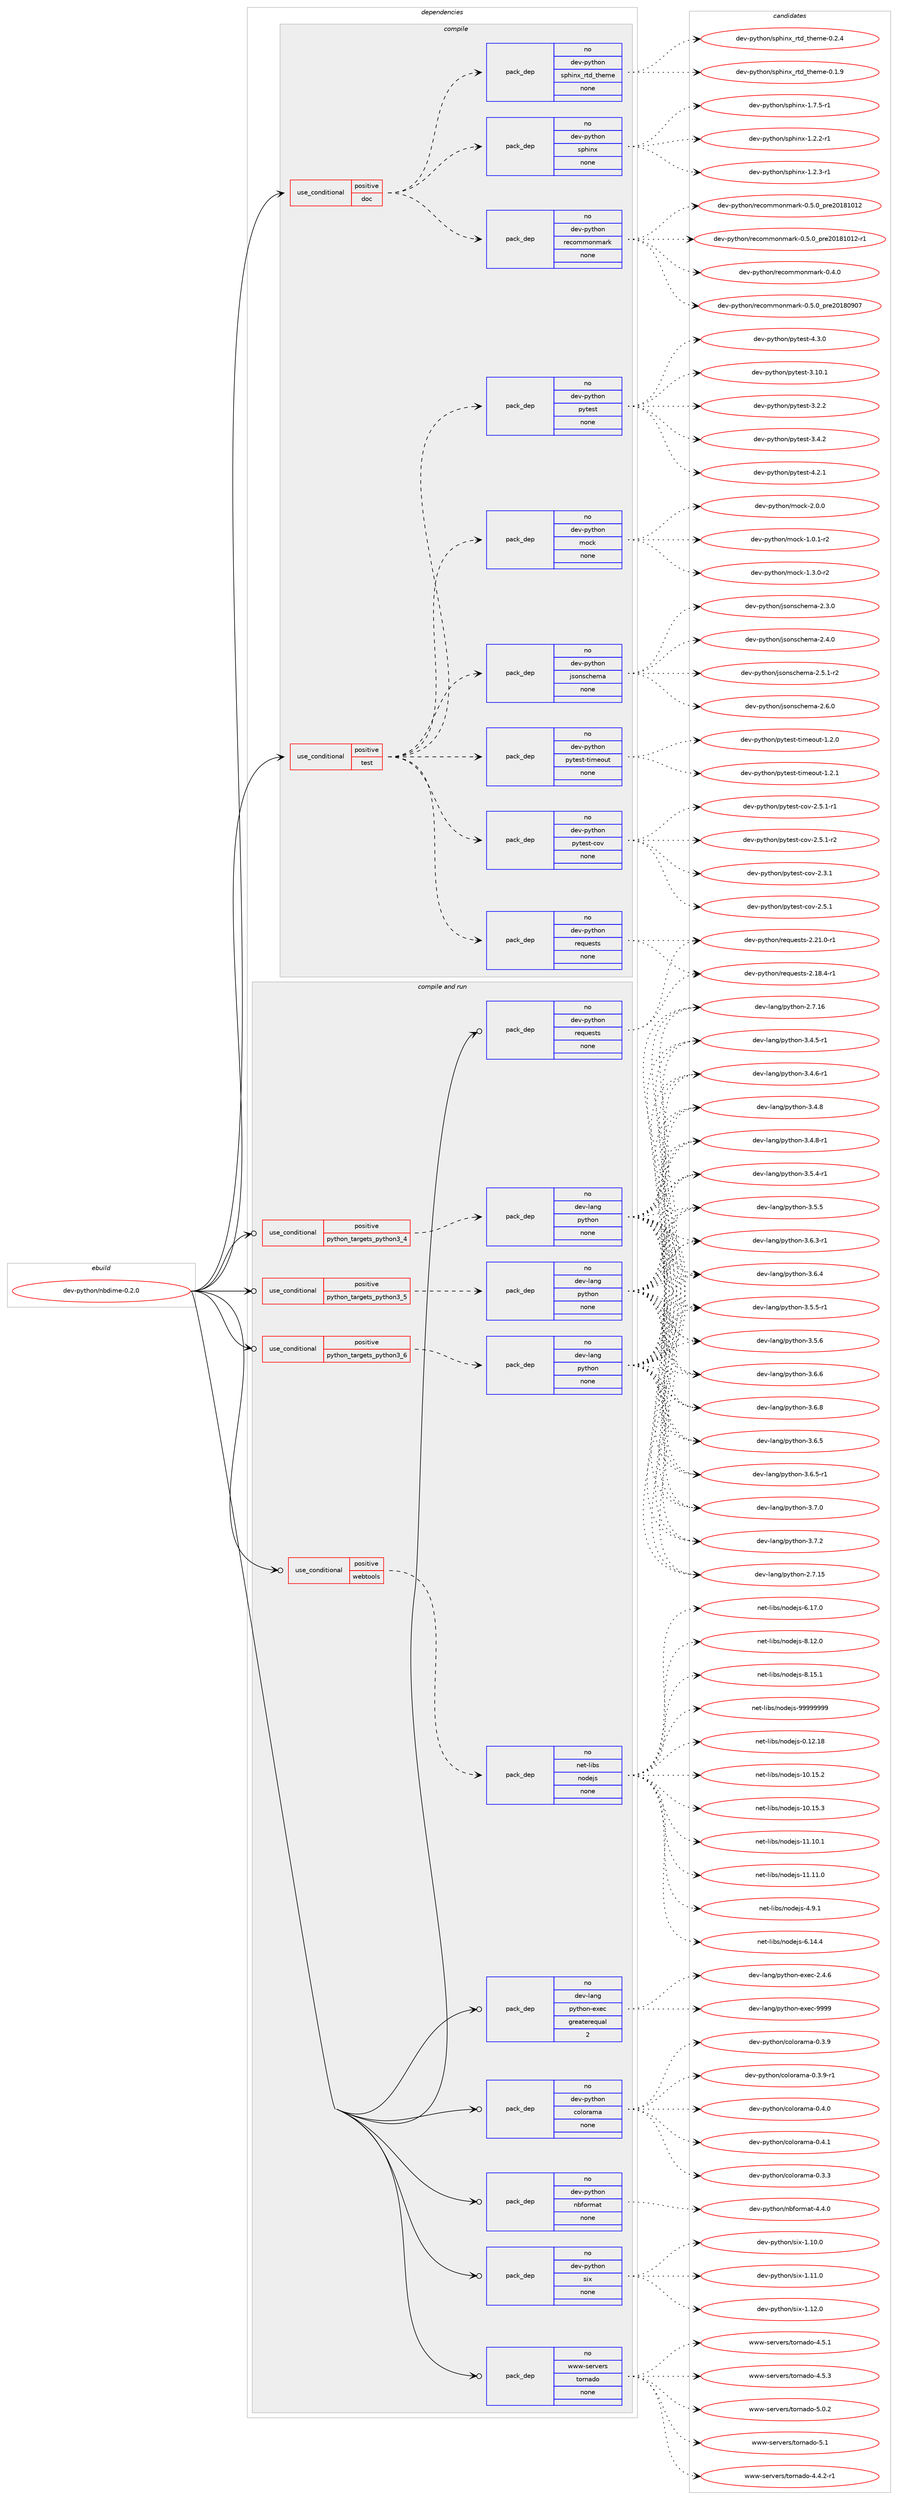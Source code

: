 digraph prolog {

# *************
# Graph options
# *************

newrank=true;
concentrate=true;
compound=true;
graph [rankdir=LR,fontname=Helvetica,fontsize=10,ranksep=1.5];#, ranksep=2.5, nodesep=0.2];
edge  [arrowhead=vee];
node  [fontname=Helvetica,fontsize=10];

# **********
# The ebuild
# **********

subgraph cluster_leftcol {
color=gray;
rank=same;
label=<<i>ebuild</i>>;
id [label="dev-python/nbdime-0.2.0", color=red, width=4, href="../dev-python/nbdime-0.2.0.svg"];
}

# ****************
# The dependencies
# ****************

subgraph cluster_midcol {
color=gray;
label=<<i>dependencies</i>>;
subgraph cluster_compile {
fillcolor="#eeeeee";
style=filled;
label=<<i>compile</i>>;
subgraph cond377939 {
dependency1420194 [label=<<TABLE BORDER="0" CELLBORDER="1" CELLSPACING="0" CELLPADDING="4"><TR><TD ROWSPAN="3" CELLPADDING="10">use_conditional</TD></TR><TR><TD>positive</TD></TR><TR><TD>doc</TD></TR></TABLE>>, shape=none, color=red];
subgraph pack1018981 {
dependency1420195 [label=<<TABLE BORDER="0" CELLBORDER="1" CELLSPACING="0" CELLPADDING="4" WIDTH="220"><TR><TD ROWSPAN="6" CELLPADDING="30">pack_dep</TD></TR><TR><TD WIDTH="110">no</TD></TR><TR><TD>dev-python</TD></TR><TR><TD>recommonmark</TD></TR><TR><TD>none</TD></TR><TR><TD></TD></TR></TABLE>>, shape=none, color=blue];
}
dependency1420194:e -> dependency1420195:w [weight=20,style="dashed",arrowhead="vee"];
subgraph pack1018982 {
dependency1420196 [label=<<TABLE BORDER="0" CELLBORDER="1" CELLSPACING="0" CELLPADDING="4" WIDTH="220"><TR><TD ROWSPAN="6" CELLPADDING="30">pack_dep</TD></TR><TR><TD WIDTH="110">no</TD></TR><TR><TD>dev-python</TD></TR><TR><TD>sphinx</TD></TR><TR><TD>none</TD></TR><TR><TD></TD></TR></TABLE>>, shape=none, color=blue];
}
dependency1420194:e -> dependency1420196:w [weight=20,style="dashed",arrowhead="vee"];
subgraph pack1018983 {
dependency1420197 [label=<<TABLE BORDER="0" CELLBORDER="1" CELLSPACING="0" CELLPADDING="4" WIDTH="220"><TR><TD ROWSPAN="6" CELLPADDING="30">pack_dep</TD></TR><TR><TD WIDTH="110">no</TD></TR><TR><TD>dev-python</TD></TR><TR><TD>sphinx_rtd_theme</TD></TR><TR><TD>none</TD></TR><TR><TD></TD></TR></TABLE>>, shape=none, color=blue];
}
dependency1420194:e -> dependency1420197:w [weight=20,style="dashed",arrowhead="vee"];
}
id:e -> dependency1420194:w [weight=20,style="solid",arrowhead="vee"];
subgraph cond377940 {
dependency1420198 [label=<<TABLE BORDER="0" CELLBORDER="1" CELLSPACING="0" CELLPADDING="4"><TR><TD ROWSPAN="3" CELLPADDING="10">use_conditional</TD></TR><TR><TD>positive</TD></TR><TR><TD>test</TD></TR></TABLE>>, shape=none, color=red];
subgraph pack1018984 {
dependency1420199 [label=<<TABLE BORDER="0" CELLBORDER="1" CELLSPACING="0" CELLPADDING="4" WIDTH="220"><TR><TD ROWSPAN="6" CELLPADDING="30">pack_dep</TD></TR><TR><TD WIDTH="110">no</TD></TR><TR><TD>dev-python</TD></TR><TR><TD>pytest</TD></TR><TR><TD>none</TD></TR><TR><TD></TD></TR></TABLE>>, shape=none, color=blue];
}
dependency1420198:e -> dependency1420199:w [weight=20,style="dashed",arrowhead="vee"];
subgraph pack1018985 {
dependency1420200 [label=<<TABLE BORDER="0" CELLBORDER="1" CELLSPACING="0" CELLPADDING="4" WIDTH="220"><TR><TD ROWSPAN="6" CELLPADDING="30">pack_dep</TD></TR><TR><TD WIDTH="110">no</TD></TR><TR><TD>dev-python</TD></TR><TR><TD>pytest-cov</TD></TR><TR><TD>none</TD></TR><TR><TD></TD></TR></TABLE>>, shape=none, color=blue];
}
dependency1420198:e -> dependency1420200:w [weight=20,style="dashed",arrowhead="vee"];
subgraph pack1018986 {
dependency1420201 [label=<<TABLE BORDER="0" CELLBORDER="1" CELLSPACING="0" CELLPADDING="4" WIDTH="220"><TR><TD ROWSPAN="6" CELLPADDING="30">pack_dep</TD></TR><TR><TD WIDTH="110">no</TD></TR><TR><TD>dev-python</TD></TR><TR><TD>pytest-timeout</TD></TR><TR><TD>none</TD></TR><TR><TD></TD></TR></TABLE>>, shape=none, color=blue];
}
dependency1420198:e -> dependency1420201:w [weight=20,style="dashed",arrowhead="vee"];
subgraph pack1018987 {
dependency1420202 [label=<<TABLE BORDER="0" CELLBORDER="1" CELLSPACING="0" CELLPADDING="4" WIDTH="220"><TR><TD ROWSPAN="6" CELLPADDING="30">pack_dep</TD></TR><TR><TD WIDTH="110">no</TD></TR><TR><TD>dev-python</TD></TR><TR><TD>jsonschema</TD></TR><TR><TD>none</TD></TR><TR><TD></TD></TR></TABLE>>, shape=none, color=blue];
}
dependency1420198:e -> dependency1420202:w [weight=20,style="dashed",arrowhead="vee"];
subgraph pack1018988 {
dependency1420203 [label=<<TABLE BORDER="0" CELLBORDER="1" CELLSPACING="0" CELLPADDING="4" WIDTH="220"><TR><TD ROWSPAN="6" CELLPADDING="30">pack_dep</TD></TR><TR><TD WIDTH="110">no</TD></TR><TR><TD>dev-python</TD></TR><TR><TD>mock</TD></TR><TR><TD>none</TD></TR><TR><TD></TD></TR></TABLE>>, shape=none, color=blue];
}
dependency1420198:e -> dependency1420203:w [weight=20,style="dashed",arrowhead="vee"];
subgraph pack1018989 {
dependency1420204 [label=<<TABLE BORDER="0" CELLBORDER="1" CELLSPACING="0" CELLPADDING="4" WIDTH="220"><TR><TD ROWSPAN="6" CELLPADDING="30">pack_dep</TD></TR><TR><TD WIDTH="110">no</TD></TR><TR><TD>dev-python</TD></TR><TR><TD>requests</TD></TR><TR><TD>none</TD></TR><TR><TD></TD></TR></TABLE>>, shape=none, color=blue];
}
dependency1420198:e -> dependency1420204:w [weight=20,style="dashed",arrowhead="vee"];
}
id:e -> dependency1420198:w [weight=20,style="solid",arrowhead="vee"];
}
subgraph cluster_compileandrun {
fillcolor="#eeeeee";
style=filled;
label=<<i>compile and run</i>>;
subgraph cond377941 {
dependency1420205 [label=<<TABLE BORDER="0" CELLBORDER="1" CELLSPACING="0" CELLPADDING="4"><TR><TD ROWSPAN="3" CELLPADDING="10">use_conditional</TD></TR><TR><TD>positive</TD></TR><TR><TD>python_targets_python3_4</TD></TR></TABLE>>, shape=none, color=red];
subgraph pack1018990 {
dependency1420206 [label=<<TABLE BORDER="0" CELLBORDER="1" CELLSPACING="0" CELLPADDING="4" WIDTH="220"><TR><TD ROWSPAN="6" CELLPADDING="30">pack_dep</TD></TR><TR><TD WIDTH="110">no</TD></TR><TR><TD>dev-lang</TD></TR><TR><TD>python</TD></TR><TR><TD>none</TD></TR><TR><TD></TD></TR></TABLE>>, shape=none, color=blue];
}
dependency1420205:e -> dependency1420206:w [weight=20,style="dashed",arrowhead="vee"];
}
id:e -> dependency1420205:w [weight=20,style="solid",arrowhead="odotvee"];
subgraph cond377942 {
dependency1420207 [label=<<TABLE BORDER="0" CELLBORDER="1" CELLSPACING="0" CELLPADDING="4"><TR><TD ROWSPAN="3" CELLPADDING="10">use_conditional</TD></TR><TR><TD>positive</TD></TR><TR><TD>python_targets_python3_5</TD></TR></TABLE>>, shape=none, color=red];
subgraph pack1018991 {
dependency1420208 [label=<<TABLE BORDER="0" CELLBORDER="1" CELLSPACING="0" CELLPADDING="4" WIDTH="220"><TR><TD ROWSPAN="6" CELLPADDING="30">pack_dep</TD></TR><TR><TD WIDTH="110">no</TD></TR><TR><TD>dev-lang</TD></TR><TR><TD>python</TD></TR><TR><TD>none</TD></TR><TR><TD></TD></TR></TABLE>>, shape=none, color=blue];
}
dependency1420207:e -> dependency1420208:w [weight=20,style="dashed",arrowhead="vee"];
}
id:e -> dependency1420207:w [weight=20,style="solid",arrowhead="odotvee"];
subgraph cond377943 {
dependency1420209 [label=<<TABLE BORDER="0" CELLBORDER="1" CELLSPACING="0" CELLPADDING="4"><TR><TD ROWSPAN="3" CELLPADDING="10">use_conditional</TD></TR><TR><TD>positive</TD></TR><TR><TD>python_targets_python3_6</TD></TR></TABLE>>, shape=none, color=red];
subgraph pack1018992 {
dependency1420210 [label=<<TABLE BORDER="0" CELLBORDER="1" CELLSPACING="0" CELLPADDING="4" WIDTH="220"><TR><TD ROWSPAN="6" CELLPADDING="30">pack_dep</TD></TR><TR><TD WIDTH="110">no</TD></TR><TR><TD>dev-lang</TD></TR><TR><TD>python</TD></TR><TR><TD>none</TD></TR><TR><TD></TD></TR></TABLE>>, shape=none, color=blue];
}
dependency1420209:e -> dependency1420210:w [weight=20,style="dashed",arrowhead="vee"];
}
id:e -> dependency1420209:w [weight=20,style="solid",arrowhead="odotvee"];
subgraph cond377944 {
dependency1420211 [label=<<TABLE BORDER="0" CELLBORDER="1" CELLSPACING="0" CELLPADDING="4"><TR><TD ROWSPAN="3" CELLPADDING="10">use_conditional</TD></TR><TR><TD>positive</TD></TR><TR><TD>webtools</TD></TR></TABLE>>, shape=none, color=red];
subgraph pack1018993 {
dependency1420212 [label=<<TABLE BORDER="0" CELLBORDER="1" CELLSPACING="0" CELLPADDING="4" WIDTH="220"><TR><TD ROWSPAN="6" CELLPADDING="30">pack_dep</TD></TR><TR><TD WIDTH="110">no</TD></TR><TR><TD>net-libs</TD></TR><TR><TD>nodejs</TD></TR><TR><TD>none</TD></TR><TR><TD></TD></TR></TABLE>>, shape=none, color=blue];
}
dependency1420211:e -> dependency1420212:w [weight=20,style="dashed",arrowhead="vee"];
}
id:e -> dependency1420211:w [weight=20,style="solid",arrowhead="odotvee"];
subgraph pack1018994 {
dependency1420213 [label=<<TABLE BORDER="0" CELLBORDER="1" CELLSPACING="0" CELLPADDING="4" WIDTH="220"><TR><TD ROWSPAN="6" CELLPADDING="30">pack_dep</TD></TR><TR><TD WIDTH="110">no</TD></TR><TR><TD>dev-lang</TD></TR><TR><TD>python-exec</TD></TR><TR><TD>greaterequal</TD></TR><TR><TD>2</TD></TR></TABLE>>, shape=none, color=blue];
}
id:e -> dependency1420213:w [weight=20,style="solid",arrowhead="odotvee"];
subgraph pack1018995 {
dependency1420214 [label=<<TABLE BORDER="0" CELLBORDER="1" CELLSPACING="0" CELLPADDING="4" WIDTH="220"><TR><TD ROWSPAN="6" CELLPADDING="30">pack_dep</TD></TR><TR><TD WIDTH="110">no</TD></TR><TR><TD>dev-python</TD></TR><TR><TD>colorama</TD></TR><TR><TD>none</TD></TR><TR><TD></TD></TR></TABLE>>, shape=none, color=blue];
}
id:e -> dependency1420214:w [weight=20,style="solid",arrowhead="odotvee"];
subgraph pack1018996 {
dependency1420215 [label=<<TABLE BORDER="0" CELLBORDER="1" CELLSPACING="0" CELLPADDING="4" WIDTH="220"><TR><TD ROWSPAN="6" CELLPADDING="30">pack_dep</TD></TR><TR><TD WIDTH="110">no</TD></TR><TR><TD>dev-python</TD></TR><TR><TD>nbformat</TD></TR><TR><TD>none</TD></TR><TR><TD></TD></TR></TABLE>>, shape=none, color=blue];
}
id:e -> dependency1420215:w [weight=20,style="solid",arrowhead="odotvee"];
subgraph pack1018997 {
dependency1420216 [label=<<TABLE BORDER="0" CELLBORDER="1" CELLSPACING="0" CELLPADDING="4" WIDTH="220"><TR><TD ROWSPAN="6" CELLPADDING="30">pack_dep</TD></TR><TR><TD WIDTH="110">no</TD></TR><TR><TD>dev-python</TD></TR><TR><TD>requests</TD></TR><TR><TD>none</TD></TR><TR><TD></TD></TR></TABLE>>, shape=none, color=blue];
}
id:e -> dependency1420216:w [weight=20,style="solid",arrowhead="odotvee"];
subgraph pack1018998 {
dependency1420217 [label=<<TABLE BORDER="0" CELLBORDER="1" CELLSPACING="0" CELLPADDING="4" WIDTH="220"><TR><TD ROWSPAN="6" CELLPADDING="30">pack_dep</TD></TR><TR><TD WIDTH="110">no</TD></TR><TR><TD>dev-python</TD></TR><TR><TD>six</TD></TR><TR><TD>none</TD></TR><TR><TD></TD></TR></TABLE>>, shape=none, color=blue];
}
id:e -> dependency1420217:w [weight=20,style="solid",arrowhead="odotvee"];
subgraph pack1018999 {
dependency1420218 [label=<<TABLE BORDER="0" CELLBORDER="1" CELLSPACING="0" CELLPADDING="4" WIDTH="220"><TR><TD ROWSPAN="6" CELLPADDING="30">pack_dep</TD></TR><TR><TD WIDTH="110">no</TD></TR><TR><TD>www-servers</TD></TR><TR><TD>tornado</TD></TR><TR><TD>none</TD></TR><TR><TD></TD></TR></TABLE>>, shape=none, color=blue];
}
id:e -> dependency1420218:w [weight=20,style="solid",arrowhead="odotvee"];
}
subgraph cluster_run {
fillcolor="#eeeeee";
style=filled;
label=<<i>run</i>>;
}
}

# **************
# The candidates
# **************

subgraph cluster_choices {
rank=same;
color=gray;
label=<<i>candidates</i>>;

subgraph choice1018981 {
color=black;
nodesep=1;
choice10010111845112121116104111110471141019911110910911111010997114107454846524648 [label="dev-python/recommonmark-0.4.0", color=red, width=4,href="../dev-python/recommonmark-0.4.0.svg"];
choice10010111845112121116104111110471141019911110910911111010997114107454846534648951121141015048495648574855 [label="dev-python/recommonmark-0.5.0_pre20180907", color=red, width=4,href="../dev-python/recommonmark-0.5.0_pre20180907.svg"];
choice10010111845112121116104111110471141019911110910911111010997114107454846534648951121141015048495649484950 [label="dev-python/recommonmark-0.5.0_pre20181012", color=red, width=4,href="../dev-python/recommonmark-0.5.0_pre20181012.svg"];
choice100101118451121211161041111104711410199111109109111110109971141074548465346489511211410150484956494849504511449 [label="dev-python/recommonmark-0.5.0_pre20181012-r1", color=red, width=4,href="../dev-python/recommonmark-0.5.0_pre20181012-r1.svg"];
dependency1420195:e -> choice10010111845112121116104111110471141019911110910911111010997114107454846524648:w [style=dotted,weight="100"];
dependency1420195:e -> choice10010111845112121116104111110471141019911110910911111010997114107454846534648951121141015048495648574855:w [style=dotted,weight="100"];
dependency1420195:e -> choice10010111845112121116104111110471141019911110910911111010997114107454846534648951121141015048495649484950:w [style=dotted,weight="100"];
dependency1420195:e -> choice100101118451121211161041111104711410199111109109111110109971141074548465346489511211410150484956494849504511449:w [style=dotted,weight="100"];
}
subgraph choice1018982 {
color=black;
nodesep=1;
choice10010111845112121116104111110471151121041051101204549465046504511449 [label="dev-python/sphinx-1.2.2-r1", color=red, width=4,href="../dev-python/sphinx-1.2.2-r1.svg"];
choice10010111845112121116104111110471151121041051101204549465046514511449 [label="dev-python/sphinx-1.2.3-r1", color=red, width=4,href="../dev-python/sphinx-1.2.3-r1.svg"];
choice10010111845112121116104111110471151121041051101204549465546534511449 [label="dev-python/sphinx-1.7.5-r1", color=red, width=4,href="../dev-python/sphinx-1.7.5-r1.svg"];
dependency1420196:e -> choice10010111845112121116104111110471151121041051101204549465046504511449:w [style=dotted,weight="100"];
dependency1420196:e -> choice10010111845112121116104111110471151121041051101204549465046514511449:w [style=dotted,weight="100"];
dependency1420196:e -> choice10010111845112121116104111110471151121041051101204549465546534511449:w [style=dotted,weight="100"];
}
subgraph choice1018983 {
color=black;
nodesep=1;
choice10010111845112121116104111110471151121041051101209511411610095116104101109101454846494657 [label="dev-python/sphinx_rtd_theme-0.1.9", color=red, width=4,href="../dev-python/sphinx_rtd_theme-0.1.9.svg"];
choice10010111845112121116104111110471151121041051101209511411610095116104101109101454846504652 [label="dev-python/sphinx_rtd_theme-0.2.4", color=red, width=4,href="../dev-python/sphinx_rtd_theme-0.2.4.svg"];
dependency1420197:e -> choice10010111845112121116104111110471151121041051101209511411610095116104101109101454846494657:w [style=dotted,weight="100"];
dependency1420197:e -> choice10010111845112121116104111110471151121041051101209511411610095116104101109101454846504652:w [style=dotted,weight="100"];
}
subgraph choice1018984 {
color=black;
nodesep=1;
choice100101118451121211161041111104711212111610111511645514649484649 [label="dev-python/pytest-3.10.1", color=red, width=4,href="../dev-python/pytest-3.10.1.svg"];
choice1001011184511212111610411111047112121116101115116455146504650 [label="dev-python/pytest-3.2.2", color=red, width=4,href="../dev-python/pytest-3.2.2.svg"];
choice1001011184511212111610411111047112121116101115116455146524650 [label="dev-python/pytest-3.4.2", color=red, width=4,href="../dev-python/pytest-3.4.2.svg"];
choice1001011184511212111610411111047112121116101115116455246504649 [label="dev-python/pytest-4.2.1", color=red, width=4,href="../dev-python/pytest-4.2.1.svg"];
choice1001011184511212111610411111047112121116101115116455246514648 [label="dev-python/pytest-4.3.0", color=red, width=4,href="../dev-python/pytest-4.3.0.svg"];
dependency1420199:e -> choice100101118451121211161041111104711212111610111511645514649484649:w [style=dotted,weight="100"];
dependency1420199:e -> choice1001011184511212111610411111047112121116101115116455146504650:w [style=dotted,weight="100"];
dependency1420199:e -> choice1001011184511212111610411111047112121116101115116455146524650:w [style=dotted,weight="100"];
dependency1420199:e -> choice1001011184511212111610411111047112121116101115116455246504649:w [style=dotted,weight="100"];
dependency1420199:e -> choice1001011184511212111610411111047112121116101115116455246514648:w [style=dotted,weight="100"];
}
subgraph choice1018985 {
color=black;
nodesep=1;
choice10010111845112121116104111110471121211161011151164599111118455046514649 [label="dev-python/pytest-cov-2.3.1", color=red, width=4,href="../dev-python/pytest-cov-2.3.1.svg"];
choice10010111845112121116104111110471121211161011151164599111118455046534649 [label="dev-python/pytest-cov-2.5.1", color=red, width=4,href="../dev-python/pytest-cov-2.5.1.svg"];
choice100101118451121211161041111104711212111610111511645991111184550465346494511449 [label="dev-python/pytest-cov-2.5.1-r1", color=red, width=4,href="../dev-python/pytest-cov-2.5.1-r1.svg"];
choice100101118451121211161041111104711212111610111511645991111184550465346494511450 [label="dev-python/pytest-cov-2.5.1-r2", color=red, width=4,href="../dev-python/pytest-cov-2.5.1-r2.svg"];
dependency1420200:e -> choice10010111845112121116104111110471121211161011151164599111118455046514649:w [style=dotted,weight="100"];
dependency1420200:e -> choice10010111845112121116104111110471121211161011151164599111118455046534649:w [style=dotted,weight="100"];
dependency1420200:e -> choice100101118451121211161041111104711212111610111511645991111184550465346494511449:w [style=dotted,weight="100"];
dependency1420200:e -> choice100101118451121211161041111104711212111610111511645991111184550465346494511450:w [style=dotted,weight="100"];
}
subgraph choice1018986 {
color=black;
nodesep=1;
choice100101118451121211161041111104711212111610111511645116105109101111117116454946504648 [label="dev-python/pytest-timeout-1.2.0", color=red, width=4,href="../dev-python/pytest-timeout-1.2.0.svg"];
choice100101118451121211161041111104711212111610111511645116105109101111117116454946504649 [label="dev-python/pytest-timeout-1.2.1", color=red, width=4,href="../dev-python/pytest-timeout-1.2.1.svg"];
dependency1420201:e -> choice100101118451121211161041111104711212111610111511645116105109101111117116454946504648:w [style=dotted,weight="100"];
dependency1420201:e -> choice100101118451121211161041111104711212111610111511645116105109101111117116454946504649:w [style=dotted,weight="100"];
}
subgraph choice1018987 {
color=black;
nodesep=1;
choice10010111845112121116104111110471061151111101159910410110997455046514648 [label="dev-python/jsonschema-2.3.0", color=red, width=4,href="../dev-python/jsonschema-2.3.0.svg"];
choice10010111845112121116104111110471061151111101159910410110997455046524648 [label="dev-python/jsonschema-2.4.0", color=red, width=4,href="../dev-python/jsonschema-2.4.0.svg"];
choice100101118451121211161041111104710611511111011599104101109974550465346494511450 [label="dev-python/jsonschema-2.5.1-r2", color=red, width=4,href="../dev-python/jsonschema-2.5.1-r2.svg"];
choice10010111845112121116104111110471061151111101159910410110997455046544648 [label="dev-python/jsonschema-2.6.0", color=red, width=4,href="../dev-python/jsonschema-2.6.0.svg"];
dependency1420202:e -> choice10010111845112121116104111110471061151111101159910410110997455046514648:w [style=dotted,weight="100"];
dependency1420202:e -> choice10010111845112121116104111110471061151111101159910410110997455046524648:w [style=dotted,weight="100"];
dependency1420202:e -> choice100101118451121211161041111104710611511111011599104101109974550465346494511450:w [style=dotted,weight="100"];
dependency1420202:e -> choice10010111845112121116104111110471061151111101159910410110997455046544648:w [style=dotted,weight="100"];
}
subgraph choice1018988 {
color=black;
nodesep=1;
choice1001011184511212111610411111047109111991074549464846494511450 [label="dev-python/mock-1.0.1-r2", color=red, width=4,href="../dev-python/mock-1.0.1-r2.svg"];
choice1001011184511212111610411111047109111991074549465146484511450 [label="dev-python/mock-1.3.0-r2", color=red, width=4,href="../dev-python/mock-1.3.0-r2.svg"];
choice100101118451121211161041111104710911199107455046484648 [label="dev-python/mock-2.0.0", color=red, width=4,href="../dev-python/mock-2.0.0.svg"];
dependency1420203:e -> choice1001011184511212111610411111047109111991074549464846494511450:w [style=dotted,weight="100"];
dependency1420203:e -> choice1001011184511212111610411111047109111991074549465146484511450:w [style=dotted,weight="100"];
dependency1420203:e -> choice100101118451121211161041111104710911199107455046484648:w [style=dotted,weight="100"];
}
subgraph choice1018989 {
color=black;
nodesep=1;
choice1001011184511212111610411111047114101113117101115116115455046495646524511449 [label="dev-python/requests-2.18.4-r1", color=red, width=4,href="../dev-python/requests-2.18.4-r1.svg"];
choice1001011184511212111610411111047114101113117101115116115455046504946484511449 [label="dev-python/requests-2.21.0-r1", color=red, width=4,href="../dev-python/requests-2.21.0-r1.svg"];
dependency1420204:e -> choice1001011184511212111610411111047114101113117101115116115455046495646524511449:w [style=dotted,weight="100"];
dependency1420204:e -> choice1001011184511212111610411111047114101113117101115116115455046504946484511449:w [style=dotted,weight="100"];
}
subgraph choice1018990 {
color=black;
nodesep=1;
choice10010111845108971101034711212111610411111045504655464953 [label="dev-lang/python-2.7.15", color=red, width=4,href="../dev-lang/python-2.7.15.svg"];
choice10010111845108971101034711212111610411111045504655464954 [label="dev-lang/python-2.7.16", color=red, width=4,href="../dev-lang/python-2.7.16.svg"];
choice1001011184510897110103471121211161041111104551465246534511449 [label="dev-lang/python-3.4.5-r1", color=red, width=4,href="../dev-lang/python-3.4.5-r1.svg"];
choice1001011184510897110103471121211161041111104551465246544511449 [label="dev-lang/python-3.4.6-r1", color=red, width=4,href="../dev-lang/python-3.4.6-r1.svg"];
choice100101118451089711010347112121116104111110455146524656 [label="dev-lang/python-3.4.8", color=red, width=4,href="../dev-lang/python-3.4.8.svg"];
choice1001011184510897110103471121211161041111104551465246564511449 [label="dev-lang/python-3.4.8-r1", color=red, width=4,href="../dev-lang/python-3.4.8-r1.svg"];
choice1001011184510897110103471121211161041111104551465346524511449 [label="dev-lang/python-3.5.4-r1", color=red, width=4,href="../dev-lang/python-3.5.4-r1.svg"];
choice100101118451089711010347112121116104111110455146534653 [label="dev-lang/python-3.5.5", color=red, width=4,href="../dev-lang/python-3.5.5.svg"];
choice1001011184510897110103471121211161041111104551465346534511449 [label="dev-lang/python-3.5.5-r1", color=red, width=4,href="../dev-lang/python-3.5.5-r1.svg"];
choice100101118451089711010347112121116104111110455146534654 [label="dev-lang/python-3.5.6", color=red, width=4,href="../dev-lang/python-3.5.6.svg"];
choice1001011184510897110103471121211161041111104551465446514511449 [label="dev-lang/python-3.6.3-r1", color=red, width=4,href="../dev-lang/python-3.6.3-r1.svg"];
choice100101118451089711010347112121116104111110455146544652 [label="dev-lang/python-3.6.4", color=red, width=4,href="../dev-lang/python-3.6.4.svg"];
choice100101118451089711010347112121116104111110455146544653 [label="dev-lang/python-3.6.5", color=red, width=4,href="../dev-lang/python-3.6.5.svg"];
choice1001011184510897110103471121211161041111104551465446534511449 [label="dev-lang/python-3.6.5-r1", color=red, width=4,href="../dev-lang/python-3.6.5-r1.svg"];
choice100101118451089711010347112121116104111110455146544654 [label="dev-lang/python-3.6.6", color=red, width=4,href="../dev-lang/python-3.6.6.svg"];
choice100101118451089711010347112121116104111110455146544656 [label="dev-lang/python-3.6.8", color=red, width=4,href="../dev-lang/python-3.6.8.svg"];
choice100101118451089711010347112121116104111110455146554648 [label="dev-lang/python-3.7.0", color=red, width=4,href="../dev-lang/python-3.7.0.svg"];
choice100101118451089711010347112121116104111110455146554650 [label="dev-lang/python-3.7.2", color=red, width=4,href="../dev-lang/python-3.7.2.svg"];
dependency1420206:e -> choice10010111845108971101034711212111610411111045504655464953:w [style=dotted,weight="100"];
dependency1420206:e -> choice10010111845108971101034711212111610411111045504655464954:w [style=dotted,weight="100"];
dependency1420206:e -> choice1001011184510897110103471121211161041111104551465246534511449:w [style=dotted,weight="100"];
dependency1420206:e -> choice1001011184510897110103471121211161041111104551465246544511449:w [style=dotted,weight="100"];
dependency1420206:e -> choice100101118451089711010347112121116104111110455146524656:w [style=dotted,weight="100"];
dependency1420206:e -> choice1001011184510897110103471121211161041111104551465246564511449:w [style=dotted,weight="100"];
dependency1420206:e -> choice1001011184510897110103471121211161041111104551465346524511449:w [style=dotted,weight="100"];
dependency1420206:e -> choice100101118451089711010347112121116104111110455146534653:w [style=dotted,weight="100"];
dependency1420206:e -> choice1001011184510897110103471121211161041111104551465346534511449:w [style=dotted,weight="100"];
dependency1420206:e -> choice100101118451089711010347112121116104111110455146534654:w [style=dotted,weight="100"];
dependency1420206:e -> choice1001011184510897110103471121211161041111104551465446514511449:w [style=dotted,weight="100"];
dependency1420206:e -> choice100101118451089711010347112121116104111110455146544652:w [style=dotted,weight="100"];
dependency1420206:e -> choice100101118451089711010347112121116104111110455146544653:w [style=dotted,weight="100"];
dependency1420206:e -> choice1001011184510897110103471121211161041111104551465446534511449:w [style=dotted,weight="100"];
dependency1420206:e -> choice100101118451089711010347112121116104111110455146544654:w [style=dotted,weight="100"];
dependency1420206:e -> choice100101118451089711010347112121116104111110455146544656:w [style=dotted,weight="100"];
dependency1420206:e -> choice100101118451089711010347112121116104111110455146554648:w [style=dotted,weight="100"];
dependency1420206:e -> choice100101118451089711010347112121116104111110455146554650:w [style=dotted,weight="100"];
}
subgraph choice1018991 {
color=black;
nodesep=1;
choice10010111845108971101034711212111610411111045504655464953 [label="dev-lang/python-2.7.15", color=red, width=4,href="../dev-lang/python-2.7.15.svg"];
choice10010111845108971101034711212111610411111045504655464954 [label="dev-lang/python-2.7.16", color=red, width=4,href="../dev-lang/python-2.7.16.svg"];
choice1001011184510897110103471121211161041111104551465246534511449 [label="dev-lang/python-3.4.5-r1", color=red, width=4,href="../dev-lang/python-3.4.5-r1.svg"];
choice1001011184510897110103471121211161041111104551465246544511449 [label="dev-lang/python-3.4.6-r1", color=red, width=4,href="../dev-lang/python-3.4.6-r1.svg"];
choice100101118451089711010347112121116104111110455146524656 [label="dev-lang/python-3.4.8", color=red, width=4,href="../dev-lang/python-3.4.8.svg"];
choice1001011184510897110103471121211161041111104551465246564511449 [label="dev-lang/python-3.4.8-r1", color=red, width=4,href="../dev-lang/python-3.4.8-r1.svg"];
choice1001011184510897110103471121211161041111104551465346524511449 [label="dev-lang/python-3.5.4-r1", color=red, width=4,href="../dev-lang/python-3.5.4-r1.svg"];
choice100101118451089711010347112121116104111110455146534653 [label="dev-lang/python-3.5.5", color=red, width=4,href="../dev-lang/python-3.5.5.svg"];
choice1001011184510897110103471121211161041111104551465346534511449 [label="dev-lang/python-3.5.5-r1", color=red, width=4,href="../dev-lang/python-3.5.5-r1.svg"];
choice100101118451089711010347112121116104111110455146534654 [label="dev-lang/python-3.5.6", color=red, width=4,href="../dev-lang/python-3.5.6.svg"];
choice1001011184510897110103471121211161041111104551465446514511449 [label="dev-lang/python-3.6.3-r1", color=red, width=4,href="../dev-lang/python-3.6.3-r1.svg"];
choice100101118451089711010347112121116104111110455146544652 [label="dev-lang/python-3.6.4", color=red, width=4,href="../dev-lang/python-3.6.4.svg"];
choice100101118451089711010347112121116104111110455146544653 [label="dev-lang/python-3.6.5", color=red, width=4,href="../dev-lang/python-3.6.5.svg"];
choice1001011184510897110103471121211161041111104551465446534511449 [label="dev-lang/python-3.6.5-r1", color=red, width=4,href="../dev-lang/python-3.6.5-r1.svg"];
choice100101118451089711010347112121116104111110455146544654 [label="dev-lang/python-3.6.6", color=red, width=4,href="../dev-lang/python-3.6.6.svg"];
choice100101118451089711010347112121116104111110455146544656 [label="dev-lang/python-3.6.8", color=red, width=4,href="../dev-lang/python-3.6.8.svg"];
choice100101118451089711010347112121116104111110455146554648 [label="dev-lang/python-3.7.0", color=red, width=4,href="../dev-lang/python-3.7.0.svg"];
choice100101118451089711010347112121116104111110455146554650 [label="dev-lang/python-3.7.2", color=red, width=4,href="../dev-lang/python-3.7.2.svg"];
dependency1420208:e -> choice10010111845108971101034711212111610411111045504655464953:w [style=dotted,weight="100"];
dependency1420208:e -> choice10010111845108971101034711212111610411111045504655464954:w [style=dotted,weight="100"];
dependency1420208:e -> choice1001011184510897110103471121211161041111104551465246534511449:w [style=dotted,weight="100"];
dependency1420208:e -> choice1001011184510897110103471121211161041111104551465246544511449:w [style=dotted,weight="100"];
dependency1420208:e -> choice100101118451089711010347112121116104111110455146524656:w [style=dotted,weight="100"];
dependency1420208:e -> choice1001011184510897110103471121211161041111104551465246564511449:w [style=dotted,weight="100"];
dependency1420208:e -> choice1001011184510897110103471121211161041111104551465346524511449:w [style=dotted,weight="100"];
dependency1420208:e -> choice100101118451089711010347112121116104111110455146534653:w [style=dotted,weight="100"];
dependency1420208:e -> choice1001011184510897110103471121211161041111104551465346534511449:w [style=dotted,weight="100"];
dependency1420208:e -> choice100101118451089711010347112121116104111110455146534654:w [style=dotted,weight="100"];
dependency1420208:e -> choice1001011184510897110103471121211161041111104551465446514511449:w [style=dotted,weight="100"];
dependency1420208:e -> choice100101118451089711010347112121116104111110455146544652:w [style=dotted,weight="100"];
dependency1420208:e -> choice100101118451089711010347112121116104111110455146544653:w [style=dotted,weight="100"];
dependency1420208:e -> choice1001011184510897110103471121211161041111104551465446534511449:w [style=dotted,weight="100"];
dependency1420208:e -> choice100101118451089711010347112121116104111110455146544654:w [style=dotted,weight="100"];
dependency1420208:e -> choice100101118451089711010347112121116104111110455146544656:w [style=dotted,weight="100"];
dependency1420208:e -> choice100101118451089711010347112121116104111110455146554648:w [style=dotted,weight="100"];
dependency1420208:e -> choice100101118451089711010347112121116104111110455146554650:w [style=dotted,weight="100"];
}
subgraph choice1018992 {
color=black;
nodesep=1;
choice10010111845108971101034711212111610411111045504655464953 [label="dev-lang/python-2.7.15", color=red, width=4,href="../dev-lang/python-2.7.15.svg"];
choice10010111845108971101034711212111610411111045504655464954 [label="dev-lang/python-2.7.16", color=red, width=4,href="../dev-lang/python-2.7.16.svg"];
choice1001011184510897110103471121211161041111104551465246534511449 [label="dev-lang/python-3.4.5-r1", color=red, width=4,href="../dev-lang/python-3.4.5-r1.svg"];
choice1001011184510897110103471121211161041111104551465246544511449 [label="dev-lang/python-3.4.6-r1", color=red, width=4,href="../dev-lang/python-3.4.6-r1.svg"];
choice100101118451089711010347112121116104111110455146524656 [label="dev-lang/python-3.4.8", color=red, width=4,href="../dev-lang/python-3.4.8.svg"];
choice1001011184510897110103471121211161041111104551465246564511449 [label="dev-lang/python-3.4.8-r1", color=red, width=4,href="../dev-lang/python-3.4.8-r1.svg"];
choice1001011184510897110103471121211161041111104551465346524511449 [label="dev-lang/python-3.5.4-r1", color=red, width=4,href="../dev-lang/python-3.5.4-r1.svg"];
choice100101118451089711010347112121116104111110455146534653 [label="dev-lang/python-3.5.5", color=red, width=4,href="../dev-lang/python-3.5.5.svg"];
choice1001011184510897110103471121211161041111104551465346534511449 [label="dev-lang/python-3.5.5-r1", color=red, width=4,href="../dev-lang/python-3.5.5-r1.svg"];
choice100101118451089711010347112121116104111110455146534654 [label="dev-lang/python-3.5.6", color=red, width=4,href="../dev-lang/python-3.5.6.svg"];
choice1001011184510897110103471121211161041111104551465446514511449 [label="dev-lang/python-3.6.3-r1", color=red, width=4,href="../dev-lang/python-3.6.3-r1.svg"];
choice100101118451089711010347112121116104111110455146544652 [label="dev-lang/python-3.6.4", color=red, width=4,href="../dev-lang/python-3.6.4.svg"];
choice100101118451089711010347112121116104111110455146544653 [label="dev-lang/python-3.6.5", color=red, width=4,href="../dev-lang/python-3.6.5.svg"];
choice1001011184510897110103471121211161041111104551465446534511449 [label="dev-lang/python-3.6.5-r1", color=red, width=4,href="../dev-lang/python-3.6.5-r1.svg"];
choice100101118451089711010347112121116104111110455146544654 [label="dev-lang/python-3.6.6", color=red, width=4,href="../dev-lang/python-3.6.6.svg"];
choice100101118451089711010347112121116104111110455146544656 [label="dev-lang/python-3.6.8", color=red, width=4,href="../dev-lang/python-3.6.8.svg"];
choice100101118451089711010347112121116104111110455146554648 [label="dev-lang/python-3.7.0", color=red, width=4,href="../dev-lang/python-3.7.0.svg"];
choice100101118451089711010347112121116104111110455146554650 [label="dev-lang/python-3.7.2", color=red, width=4,href="../dev-lang/python-3.7.2.svg"];
dependency1420210:e -> choice10010111845108971101034711212111610411111045504655464953:w [style=dotted,weight="100"];
dependency1420210:e -> choice10010111845108971101034711212111610411111045504655464954:w [style=dotted,weight="100"];
dependency1420210:e -> choice1001011184510897110103471121211161041111104551465246534511449:w [style=dotted,weight="100"];
dependency1420210:e -> choice1001011184510897110103471121211161041111104551465246544511449:w [style=dotted,weight="100"];
dependency1420210:e -> choice100101118451089711010347112121116104111110455146524656:w [style=dotted,weight="100"];
dependency1420210:e -> choice1001011184510897110103471121211161041111104551465246564511449:w [style=dotted,weight="100"];
dependency1420210:e -> choice1001011184510897110103471121211161041111104551465346524511449:w [style=dotted,weight="100"];
dependency1420210:e -> choice100101118451089711010347112121116104111110455146534653:w [style=dotted,weight="100"];
dependency1420210:e -> choice1001011184510897110103471121211161041111104551465346534511449:w [style=dotted,weight="100"];
dependency1420210:e -> choice100101118451089711010347112121116104111110455146534654:w [style=dotted,weight="100"];
dependency1420210:e -> choice1001011184510897110103471121211161041111104551465446514511449:w [style=dotted,weight="100"];
dependency1420210:e -> choice100101118451089711010347112121116104111110455146544652:w [style=dotted,weight="100"];
dependency1420210:e -> choice100101118451089711010347112121116104111110455146544653:w [style=dotted,weight="100"];
dependency1420210:e -> choice1001011184510897110103471121211161041111104551465446534511449:w [style=dotted,weight="100"];
dependency1420210:e -> choice100101118451089711010347112121116104111110455146544654:w [style=dotted,weight="100"];
dependency1420210:e -> choice100101118451089711010347112121116104111110455146544656:w [style=dotted,weight="100"];
dependency1420210:e -> choice100101118451089711010347112121116104111110455146554648:w [style=dotted,weight="100"];
dependency1420210:e -> choice100101118451089711010347112121116104111110455146554650:w [style=dotted,weight="100"];
}
subgraph choice1018993 {
color=black;
nodesep=1;
choice1101011164510810598115471101111001011061154548464950464956 [label="net-libs/nodejs-0.12.18", color=red, width=4,href="../net-libs/nodejs-0.12.18.svg"];
choice1101011164510810598115471101111001011061154549484649534650 [label="net-libs/nodejs-10.15.2", color=red, width=4,href="../net-libs/nodejs-10.15.2.svg"];
choice1101011164510810598115471101111001011061154549484649534651 [label="net-libs/nodejs-10.15.3", color=red, width=4,href="../net-libs/nodejs-10.15.3.svg"];
choice1101011164510810598115471101111001011061154549494649484649 [label="net-libs/nodejs-11.10.1", color=red, width=4,href="../net-libs/nodejs-11.10.1.svg"];
choice1101011164510810598115471101111001011061154549494649494648 [label="net-libs/nodejs-11.11.0", color=red, width=4,href="../net-libs/nodejs-11.11.0.svg"];
choice110101116451081059811547110111100101106115455246574649 [label="net-libs/nodejs-4.9.1", color=red, width=4,href="../net-libs/nodejs-4.9.1.svg"];
choice11010111645108105981154711011110010110611545544649524652 [label="net-libs/nodejs-6.14.4", color=red, width=4,href="../net-libs/nodejs-6.14.4.svg"];
choice11010111645108105981154711011110010110611545544649554648 [label="net-libs/nodejs-6.17.0", color=red, width=4,href="../net-libs/nodejs-6.17.0.svg"];
choice11010111645108105981154711011110010110611545564649504648 [label="net-libs/nodejs-8.12.0", color=red, width=4,href="../net-libs/nodejs-8.12.0.svg"];
choice11010111645108105981154711011110010110611545564649534649 [label="net-libs/nodejs-8.15.1", color=red, width=4,href="../net-libs/nodejs-8.15.1.svg"];
choice110101116451081059811547110111100101106115455757575757575757 [label="net-libs/nodejs-99999999", color=red, width=4,href="../net-libs/nodejs-99999999.svg"];
dependency1420212:e -> choice1101011164510810598115471101111001011061154548464950464956:w [style=dotted,weight="100"];
dependency1420212:e -> choice1101011164510810598115471101111001011061154549484649534650:w [style=dotted,weight="100"];
dependency1420212:e -> choice1101011164510810598115471101111001011061154549484649534651:w [style=dotted,weight="100"];
dependency1420212:e -> choice1101011164510810598115471101111001011061154549494649484649:w [style=dotted,weight="100"];
dependency1420212:e -> choice1101011164510810598115471101111001011061154549494649494648:w [style=dotted,weight="100"];
dependency1420212:e -> choice110101116451081059811547110111100101106115455246574649:w [style=dotted,weight="100"];
dependency1420212:e -> choice11010111645108105981154711011110010110611545544649524652:w [style=dotted,weight="100"];
dependency1420212:e -> choice11010111645108105981154711011110010110611545544649554648:w [style=dotted,weight="100"];
dependency1420212:e -> choice11010111645108105981154711011110010110611545564649504648:w [style=dotted,weight="100"];
dependency1420212:e -> choice11010111645108105981154711011110010110611545564649534649:w [style=dotted,weight="100"];
dependency1420212:e -> choice110101116451081059811547110111100101106115455757575757575757:w [style=dotted,weight="100"];
}
subgraph choice1018994 {
color=black;
nodesep=1;
choice1001011184510897110103471121211161041111104510112010199455046524654 [label="dev-lang/python-exec-2.4.6", color=red, width=4,href="../dev-lang/python-exec-2.4.6.svg"];
choice10010111845108971101034711212111610411111045101120101994557575757 [label="dev-lang/python-exec-9999", color=red, width=4,href="../dev-lang/python-exec-9999.svg"];
dependency1420213:e -> choice1001011184510897110103471121211161041111104510112010199455046524654:w [style=dotted,weight="100"];
dependency1420213:e -> choice10010111845108971101034711212111610411111045101120101994557575757:w [style=dotted,weight="100"];
}
subgraph choice1018995 {
color=black;
nodesep=1;
choice1001011184511212111610411111047991111081111149710997454846514651 [label="dev-python/colorama-0.3.3", color=red, width=4,href="../dev-python/colorama-0.3.3.svg"];
choice1001011184511212111610411111047991111081111149710997454846514657 [label="dev-python/colorama-0.3.9", color=red, width=4,href="../dev-python/colorama-0.3.9.svg"];
choice10010111845112121116104111110479911110811111497109974548465146574511449 [label="dev-python/colorama-0.3.9-r1", color=red, width=4,href="../dev-python/colorama-0.3.9-r1.svg"];
choice1001011184511212111610411111047991111081111149710997454846524648 [label="dev-python/colorama-0.4.0", color=red, width=4,href="../dev-python/colorama-0.4.0.svg"];
choice1001011184511212111610411111047991111081111149710997454846524649 [label="dev-python/colorama-0.4.1", color=red, width=4,href="../dev-python/colorama-0.4.1.svg"];
dependency1420214:e -> choice1001011184511212111610411111047991111081111149710997454846514651:w [style=dotted,weight="100"];
dependency1420214:e -> choice1001011184511212111610411111047991111081111149710997454846514657:w [style=dotted,weight="100"];
dependency1420214:e -> choice10010111845112121116104111110479911110811111497109974548465146574511449:w [style=dotted,weight="100"];
dependency1420214:e -> choice1001011184511212111610411111047991111081111149710997454846524648:w [style=dotted,weight="100"];
dependency1420214:e -> choice1001011184511212111610411111047991111081111149710997454846524649:w [style=dotted,weight="100"];
}
subgraph choice1018996 {
color=black;
nodesep=1;
choice10010111845112121116104111110471109810211111410997116455246524648 [label="dev-python/nbformat-4.4.0", color=red, width=4,href="../dev-python/nbformat-4.4.0.svg"];
dependency1420215:e -> choice10010111845112121116104111110471109810211111410997116455246524648:w [style=dotted,weight="100"];
}
subgraph choice1018997 {
color=black;
nodesep=1;
choice1001011184511212111610411111047114101113117101115116115455046495646524511449 [label="dev-python/requests-2.18.4-r1", color=red, width=4,href="../dev-python/requests-2.18.4-r1.svg"];
choice1001011184511212111610411111047114101113117101115116115455046504946484511449 [label="dev-python/requests-2.21.0-r1", color=red, width=4,href="../dev-python/requests-2.21.0-r1.svg"];
dependency1420216:e -> choice1001011184511212111610411111047114101113117101115116115455046495646524511449:w [style=dotted,weight="100"];
dependency1420216:e -> choice1001011184511212111610411111047114101113117101115116115455046504946484511449:w [style=dotted,weight="100"];
}
subgraph choice1018998 {
color=black;
nodesep=1;
choice100101118451121211161041111104711510512045494649484648 [label="dev-python/six-1.10.0", color=red, width=4,href="../dev-python/six-1.10.0.svg"];
choice100101118451121211161041111104711510512045494649494648 [label="dev-python/six-1.11.0", color=red, width=4,href="../dev-python/six-1.11.0.svg"];
choice100101118451121211161041111104711510512045494649504648 [label="dev-python/six-1.12.0", color=red, width=4,href="../dev-python/six-1.12.0.svg"];
dependency1420217:e -> choice100101118451121211161041111104711510512045494649484648:w [style=dotted,weight="100"];
dependency1420217:e -> choice100101118451121211161041111104711510512045494649494648:w [style=dotted,weight="100"];
dependency1420217:e -> choice100101118451121211161041111104711510512045494649504648:w [style=dotted,weight="100"];
}
subgraph choice1018999 {
color=black;
nodesep=1;
choice1191191194511510111411810111411547116111114110971001114552465246504511449 [label="www-servers/tornado-4.4.2-r1", color=red, width=4,href="../www-servers/tornado-4.4.2-r1.svg"];
choice119119119451151011141181011141154711611111411097100111455246534649 [label="www-servers/tornado-4.5.1", color=red, width=4,href="../www-servers/tornado-4.5.1.svg"];
choice119119119451151011141181011141154711611111411097100111455246534651 [label="www-servers/tornado-4.5.3", color=red, width=4,href="../www-servers/tornado-4.5.3.svg"];
choice119119119451151011141181011141154711611111411097100111455346484650 [label="www-servers/tornado-5.0.2", color=red, width=4,href="../www-servers/tornado-5.0.2.svg"];
choice11911911945115101114118101114115471161111141109710011145534649 [label="www-servers/tornado-5.1", color=red, width=4,href="../www-servers/tornado-5.1.svg"];
dependency1420218:e -> choice1191191194511510111411810111411547116111114110971001114552465246504511449:w [style=dotted,weight="100"];
dependency1420218:e -> choice119119119451151011141181011141154711611111411097100111455246534649:w [style=dotted,weight="100"];
dependency1420218:e -> choice119119119451151011141181011141154711611111411097100111455246534651:w [style=dotted,weight="100"];
dependency1420218:e -> choice119119119451151011141181011141154711611111411097100111455346484650:w [style=dotted,weight="100"];
dependency1420218:e -> choice11911911945115101114118101114115471161111141109710011145534649:w [style=dotted,weight="100"];
}
}

}
